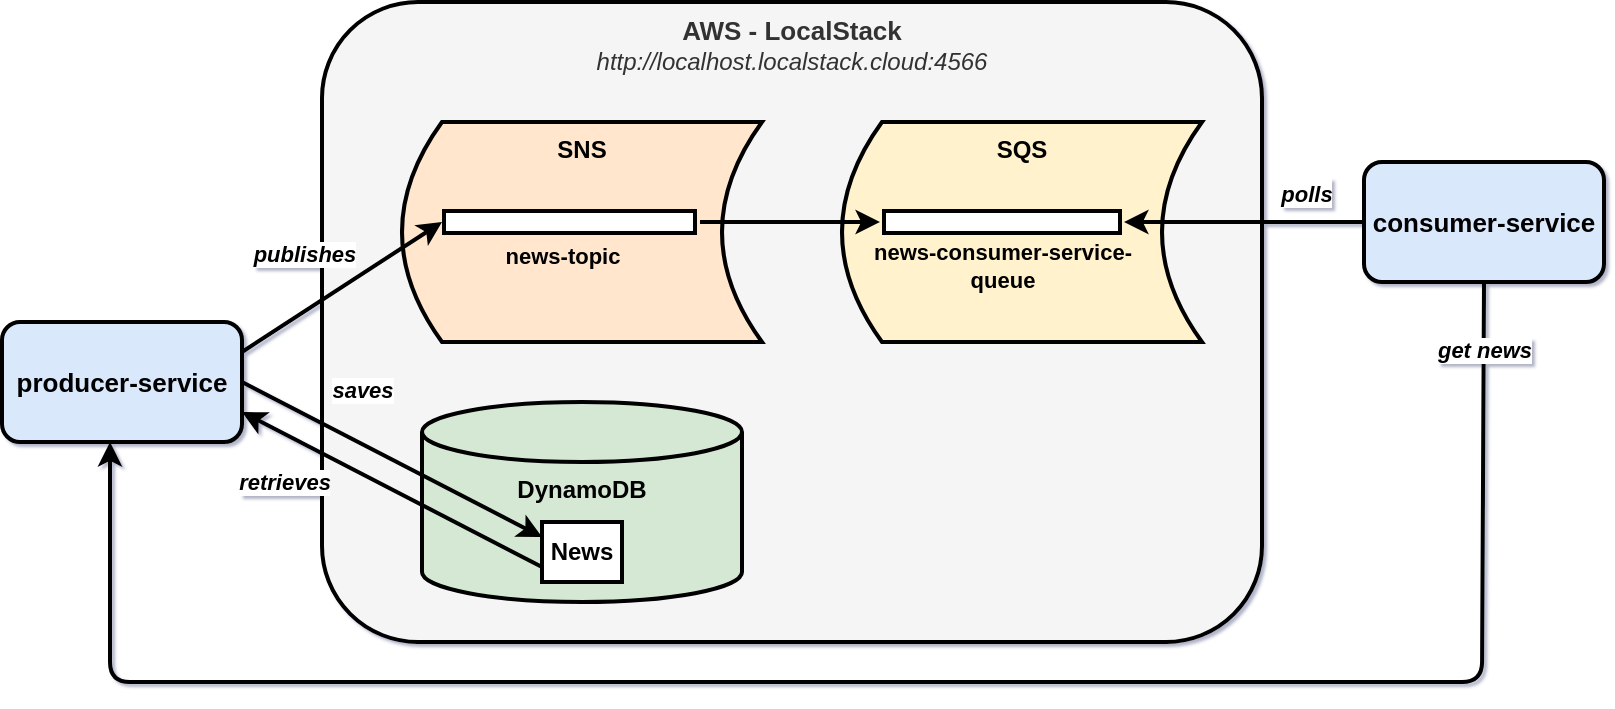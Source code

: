 <mxfile version="20.0.4" type="device"><diagram id="XwkJuM2J8qYWGnsBCR0A" name="Page-1"><mxGraphModel dx="946" dy="593" grid="1" gridSize="10" guides="1" tooltips="1" connect="1" arrows="1" fold="1" page="1" pageScale="1" pageWidth="827" pageHeight="1169" math="0" shadow="1"><root><mxCell id="0"/><mxCell id="1" parent="0"/><mxCell id="s9N_xNdwKeTXp1IF4igJ-2" value="&lt;b&gt;&lt;font style=&quot;font-size: 13px;&quot;&gt;AWS - LocalStack&lt;/font&gt;&lt;/b&gt;&lt;br&gt;&lt;i&gt;http://localhost.localstack.cloud:4566&lt;/i&gt;" style="rounded=1;whiteSpace=wrap;html=1;strokeWidth=2;verticalAlign=top;fillColor=#f5f5f5;fontColor=#333333;strokeColor=#000000;" parent="1" vertex="1"><mxGeometry x="180" y="10" width="470" height="320" as="geometry"/></mxCell><mxCell id="F98nN_vD2-VH0_kxPilt-8" value="&lt;b&gt;SQS&lt;/b&gt;" style="shape=dataStorage;whiteSpace=wrap;html=1;fixedSize=1;strokeWidth=2;horizontal=1;verticalAlign=top;fillColor=#fff2cc;strokeColor=#000000;" vertex="1" parent="1"><mxGeometry x="440" y="70" width="180" height="110" as="geometry"/></mxCell><mxCell id="F98nN_vD2-VH0_kxPilt-2" value="&lt;b&gt;SNS&lt;/b&gt;" style="shape=dataStorage;whiteSpace=wrap;html=1;fixedSize=1;strokeWidth=2;horizontal=1;verticalAlign=top;fillColor=#ffe6cc;strokeColor=#000000;" vertex="1" parent="1"><mxGeometry x="220" y="70" width="180" height="110" as="geometry"/></mxCell><mxCell id="s9N_xNdwKeTXp1IF4igJ-1" value="&lt;b&gt;&lt;font style=&quot;font-size: 13px;&quot;&gt;producer-service&lt;/font&gt;&lt;/b&gt;" style="rounded=1;whiteSpace=wrap;html=1;strokeWidth=2;fillColor=#dae8fc;strokeColor=#000000;" parent="1" vertex="1"><mxGeometry x="20" y="170" width="120" height="60" as="geometry"/></mxCell><mxCell id="s9N_xNdwKeTXp1IF4igJ-4" value="&lt;b&gt;DynamoDB&lt;/b&gt;" style="shape=cylinder3;whiteSpace=wrap;html=1;boundedLbl=1;backgroundOutline=1;size=15;strokeWidth=2;fillColor=#d5e8d4;strokeColor=#000000;verticalAlign=top;" parent="1" vertex="1"><mxGeometry x="230" y="210" width="160" height="100" as="geometry"/></mxCell><mxCell id="s9N_xNdwKeTXp1IF4igJ-5" value="" style="endArrow=classic;startArrow=none;html=1;rounded=0;strokeWidth=2;exitX=1;exitY=0.25;exitDx=0;exitDy=0;startFill=0;" parent="1" source="s9N_xNdwKeTXp1IF4igJ-1" edge="1"><mxGeometry width="50" height="50" relative="1" as="geometry"><mxPoint x="160" y="140" as="sourcePoint"/><mxPoint x="240" y="120" as="targetPoint"/></mxGeometry></mxCell><mxCell id="uya4Zk-DpXdllJpyeFSZ-5" value="&lt;font size=&quot;1&quot; style=&quot;&quot;&gt;&lt;b style=&quot;&quot;&gt;&lt;i style=&quot;font-size: 11px;&quot;&gt;publishes&lt;/i&gt;&lt;/b&gt;&lt;/font&gt;" style="edgeLabel;html=1;align=center;verticalAlign=middle;resizable=0;points=[];" parent="s9N_xNdwKeTXp1IF4igJ-5" vertex="1" connectable="0"><mxGeometry x="0.422" relative="1" as="geometry"><mxPoint x="-41" y="-3" as="offset"/></mxGeometry></mxCell><mxCell id="uya4Zk-DpXdllJpyeFSZ-1" value="&lt;b&gt;&lt;font style=&quot;font-size: 13px;&quot;&gt;consumer-service&lt;/font&gt;&lt;/b&gt;" style="rounded=1;whiteSpace=wrap;html=1;strokeWidth=2;fillColor=#dae8fc;strokeColor=#000000;" parent="1" vertex="1"><mxGeometry x="701" y="90" width="120" height="60" as="geometry"/></mxCell><mxCell id="uya4Zk-DpXdllJpyeFSZ-2" value="" style="endArrow=classic;startArrow=none;html=1;rounded=0;strokeWidth=2;startFill=0;" parent="1" edge="1"><mxGeometry width="50" height="50" relative="1" as="geometry"><mxPoint x="369" y="120" as="sourcePoint"/><mxPoint x="459" y="120" as="targetPoint"/></mxGeometry></mxCell><mxCell id="uya4Zk-DpXdllJpyeFSZ-4" value="" style="endArrow=classic;startArrow=none;html=1;rounded=0;strokeWidth=2;startFill=0;exitX=0;exitY=0.5;exitDx=0;exitDy=0;" parent="1" source="uya4Zk-DpXdllJpyeFSZ-1" edge="1"><mxGeometry width="50" height="50" relative="1" as="geometry"><mxPoint x="621" y="110" as="sourcePoint"/><mxPoint x="581" y="120" as="targetPoint"/></mxGeometry></mxCell><mxCell id="uya4Zk-DpXdllJpyeFSZ-6" value="&lt;b&gt;&lt;i&gt;&lt;font style=&quot;font-size: 11px;&quot;&gt;polls&lt;/font&gt;&lt;/i&gt;&lt;/b&gt;" style="edgeLabel;html=1;align=center;verticalAlign=middle;resizable=0;points=[];fontSize=13;" parent="uya4Zk-DpXdllJpyeFSZ-4" vertex="1" connectable="0"><mxGeometry x="-0.14" y="-1" relative="1" as="geometry"><mxPoint x="22" y="-14" as="offset"/></mxGeometry></mxCell><mxCell id="KX_8FwRtArfrw48me8Dh-2" value="" style="shape=flexArrow;endArrow=none;startArrow=none;html=1;rounded=0;startFill=0;endFill=0;strokeWidth=2;fillColor=default;" parent="1" edge="1"><mxGeometry width="100" height="100" relative="1" as="geometry"><mxPoint x="240" y="120" as="sourcePoint"/><mxPoint x="367.5" y="120" as="targetPoint"/></mxGeometry></mxCell><mxCell id="F98nN_vD2-VH0_kxPilt-4" value="&lt;b&gt;news-topic&lt;/b&gt;" style="edgeLabel;html=1;align=center;verticalAlign=middle;resizable=0;points=[];labelBackgroundColor=none;" vertex="1" connectable="0" parent="KX_8FwRtArfrw48me8Dh-2"><mxGeometry x="-0.028" y="-2" relative="1" as="geometry"><mxPoint x="-2" y="15" as="offset"/></mxGeometry></mxCell><mxCell id="KX_8FwRtArfrw48me8Dh-4" value="" style="shape=flexArrow;endArrow=none;startArrow=none;html=1;rounded=0;startFill=0;endFill=0;strokeWidth=2;fillColor=default;" parent="1" edge="1"><mxGeometry width="100" height="100" relative="1" as="geometry"><mxPoint x="460" y="120" as="sourcePoint"/><mxPoint x="580" y="120" as="targetPoint"/></mxGeometry></mxCell><mxCell id="F98nN_vD2-VH0_kxPilt-5" value="&lt;b&gt;news-consumer-service-&lt;br&gt;queue&lt;/b&gt;" style="edgeLabel;html=1;align=center;verticalAlign=middle;resizable=0;points=[];labelBackgroundColor=none;" vertex="1" connectable="0" parent="KX_8FwRtArfrw48me8Dh-4"><mxGeometry x="-0.117" relative="1" as="geometry"><mxPoint x="7" y="22" as="offset"/></mxGeometry></mxCell><mxCell id="F98nN_vD2-VH0_kxPilt-11" value="" style="endArrow=classic;startArrow=none;html=1;rounded=0;strokeWidth=2;exitX=1;exitY=0.5;exitDx=0;exitDy=0;startFill=0;entryX=0;entryY=0.25;entryDx=0;entryDy=0;" edge="1" parent="1" source="s9N_xNdwKeTXp1IF4igJ-1" target="F98nN_vD2-VH0_kxPilt-14"><mxGeometry width="50" height="50" relative="1" as="geometry"><mxPoint x="150" y="210" as="sourcePoint"/><mxPoint x="250" y="150" as="targetPoint"/></mxGeometry></mxCell><mxCell id="F98nN_vD2-VH0_kxPilt-12" value="&lt;font size=&quot;1&quot; style=&quot;&quot;&gt;&lt;b style=&quot;&quot;&gt;&lt;i style=&quot;font-size: 11px;&quot;&gt;saves&lt;/i&gt;&lt;/b&gt;&lt;/font&gt;" style="edgeLabel;html=1;align=center;verticalAlign=middle;resizable=0;points=[];" vertex="1" connectable="0" parent="F98nN_vD2-VH0_kxPilt-11"><mxGeometry x="0.422" relative="1" as="geometry"><mxPoint x="-47" y="-51" as="offset"/></mxGeometry></mxCell><mxCell id="F98nN_vD2-VH0_kxPilt-14" value="&lt;b&gt;News&lt;/b&gt;" style="rounded=0;whiteSpace=wrap;html=1;labelBackgroundColor=none;strokeColor=#000000;strokeWidth=2;" vertex="1" parent="1"><mxGeometry x="290" y="270" width="40" height="30" as="geometry"/></mxCell><mxCell id="F98nN_vD2-VH0_kxPilt-15" value="" style="endArrow=classic;html=1;exitX=0.5;exitY=1;exitDx=0;exitDy=0;entryX=0.45;entryY=1;entryDx=0;entryDy=0;entryPerimeter=0;strokeWidth=2;rounded=1;" edge="1" parent="1" source="uya4Zk-DpXdllJpyeFSZ-1" target="s9N_xNdwKeTXp1IF4igJ-1"><mxGeometry width="50" height="50" relative="1" as="geometry"><mxPoint x="710" y="310" as="sourcePoint"/><mxPoint x="70" y="360" as="targetPoint"/><Array as="points"><mxPoint x="760" y="350"/><mxPoint x="74" y="350"/></Array></mxGeometry></mxCell><mxCell id="F98nN_vD2-VH0_kxPilt-16" value="&lt;b&gt;&lt;i&gt;get news&lt;/i&gt;&lt;/b&gt;" style="edgeLabel;html=1;align=center;verticalAlign=middle;resizable=0;points=[];" vertex="1" connectable="0" parent="F98nN_vD2-VH0_kxPilt-15"><mxGeometry x="-0.932" relative="1" as="geometry"><mxPoint as="offset"/></mxGeometry></mxCell><mxCell id="F98nN_vD2-VH0_kxPilt-19" value="" style="endArrow=classic;html=1;rounded=0;fontSize=11;strokeWidth=2;entryX=1;entryY=0.75;entryDx=0;entryDy=0;exitX=0;exitY=0.75;exitDx=0;exitDy=0;" edge="1" parent="1" source="F98nN_vD2-VH0_kxPilt-14" target="s9N_xNdwKeTXp1IF4igJ-1"><mxGeometry width="50" height="50" relative="1" as="geometry"><mxPoint x="280" y="310" as="sourcePoint"/><mxPoint x="330" y="260" as="targetPoint"/></mxGeometry></mxCell><mxCell id="F98nN_vD2-VH0_kxPilt-20" value="&lt;b&gt;&lt;i&gt;retrieves&lt;/i&gt;&lt;/b&gt;" style="edgeLabel;html=1;align=center;verticalAlign=middle;resizable=0;points=[];fontSize=11;" vertex="1" connectable="0" parent="F98nN_vD2-VH0_kxPilt-19"><mxGeometry x="0.241" y="1" relative="1" as="geometry"><mxPoint x="-36" y="5" as="offset"/></mxGeometry></mxCell></root></mxGraphModel></diagram></mxfile>